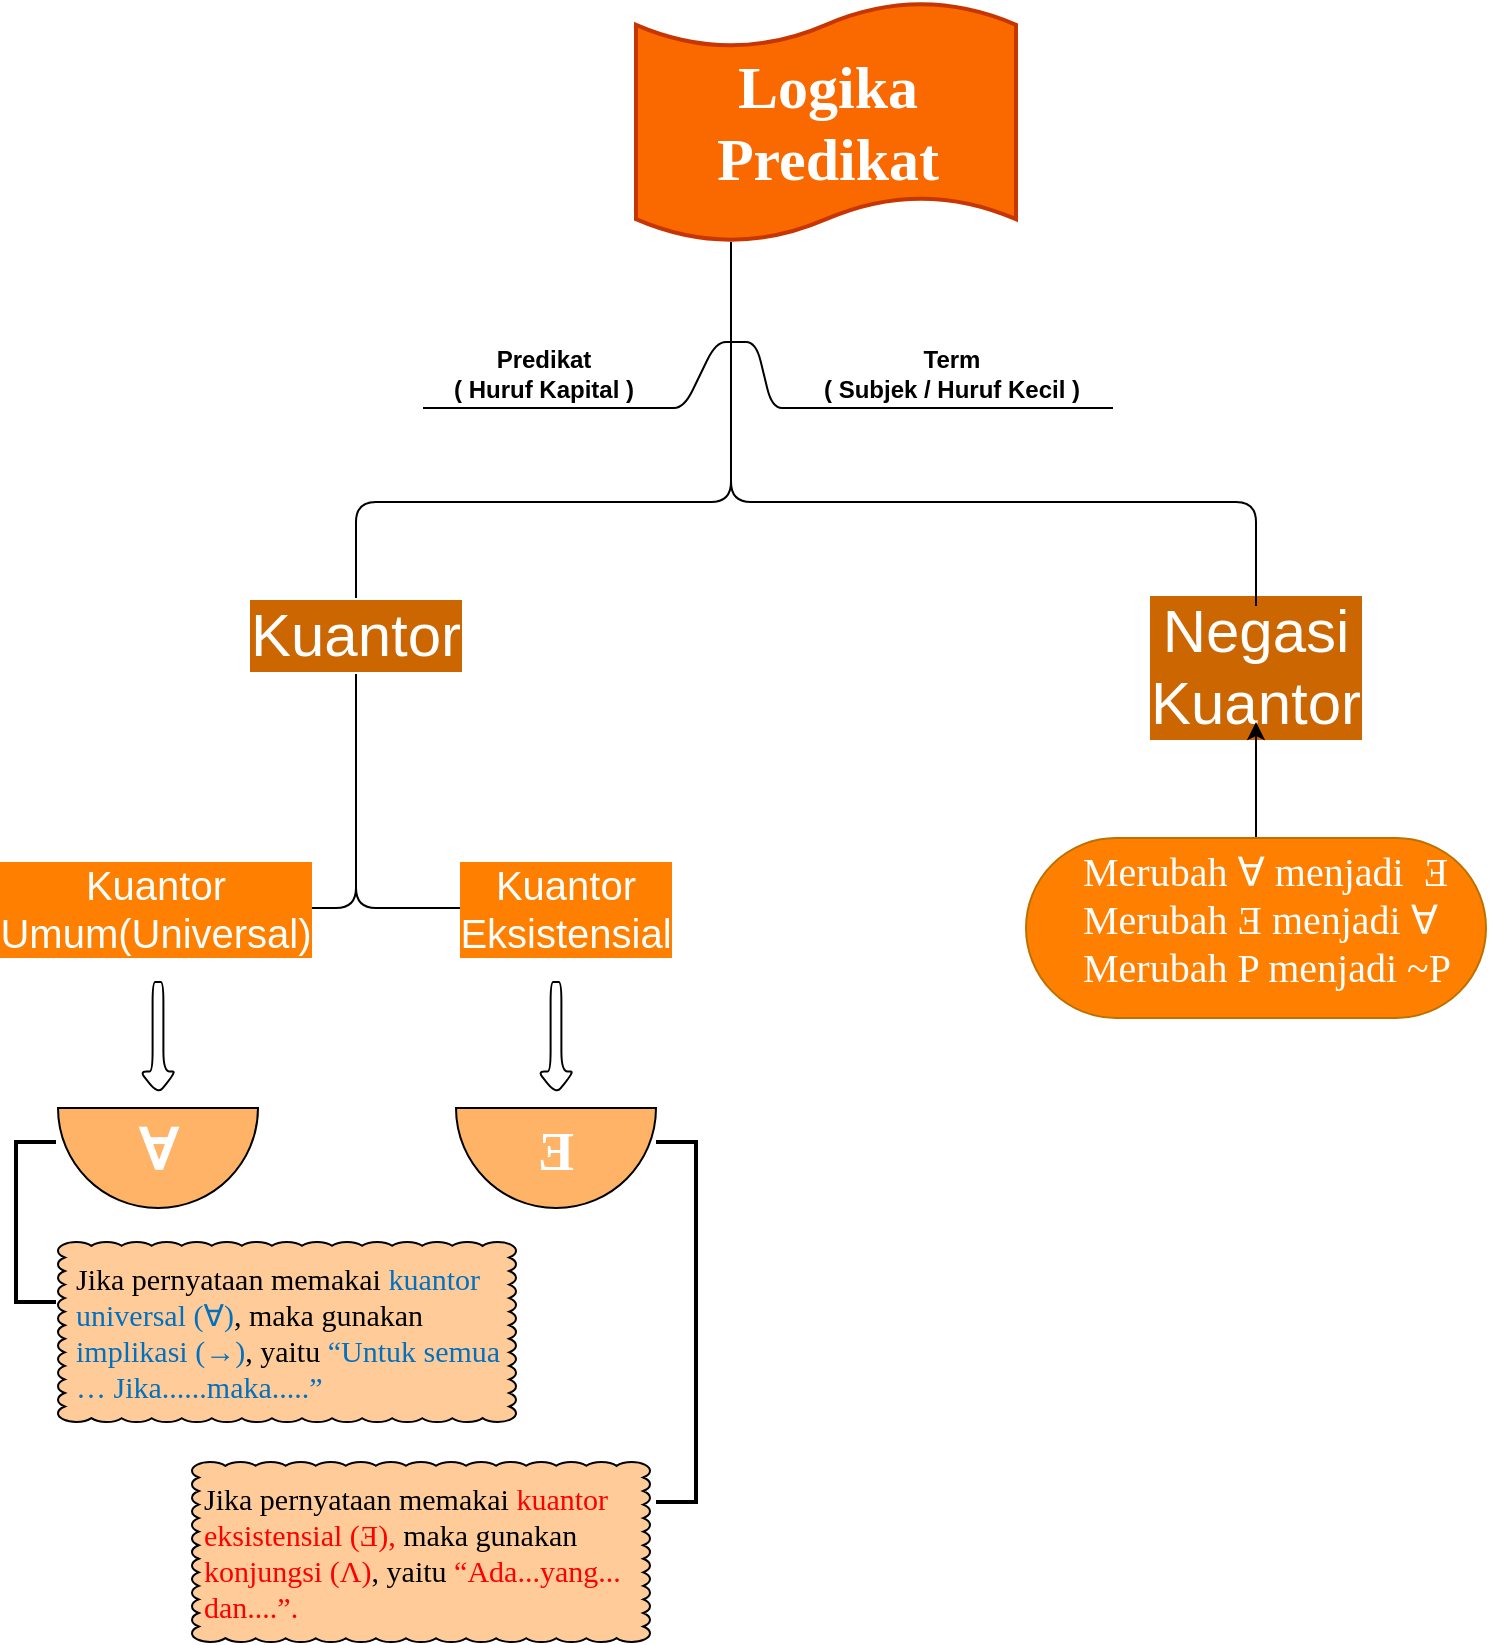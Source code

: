 <mxfile version="15.7.1" type="github">
  <diagram id="ovnJkAI09GQuxPzjt7Gd" name="Halaman-1">
    <mxGraphModel dx="868" dy="527" grid="1" gridSize="10" guides="1" tooltips="1" connect="1" arrows="1" fold="1" page="1" pageScale="1" pageWidth="827" pageHeight="1169" math="0" shadow="0">
      <root>
        <mxCell id="0" />
        <mxCell id="1" parent="0" />
        <mxCell id="8r-zVtJabxCACw0IBOyv-13" value="" style="verticalLabelPosition=bottom;verticalAlign=top;html=1;shape=mxgraph.basic.half_circle;rounded=1;fontColor=#000000;strokeColor=default;fillColor=#FFB366;" parent="1" vertex="1">
          <mxGeometry x="31" y="583" width="100" height="50" as="geometry" />
        </mxCell>
        <mxCell id="fEQRCy_0V1r709Os7ZMC-23" value="" style="shape=tape;whiteSpace=wrap;html=1;strokeWidth=2;size=0.19;labelBackgroundColor=#FF0000;labelBorderColor=none;fontSize=30;fillColor=#fa6800;strokeColor=#C73500;fontColor=#000000;rounded=1;" parent="1" vertex="1">
          <mxGeometry x="320" y="30" width="190" height="120" as="geometry" />
        </mxCell>
        <mxCell id="fEQRCy_0V1r709Os7ZMC-5" value="&lt;h1 style=&quot;font-size: 30px&quot;&gt;&lt;p style=&quot;margin-top: 0pt ; margin-bottom: 0pt ; margin-left: 0in ; text-align: center ; direction: ltr ; unicode-bidi: embed ; word-break: normal ; font-size: 30px&quot;&gt;&lt;font face=&quot;Bahnschrift Condensed&quot; style=&quot;font-size: 30px&quot;&gt;&lt;span style=&quot;font-size: 30px&quot;&gt;Logika Predikat&lt;/span&gt;&lt;/font&gt;&lt;/p&gt;&lt;/h1&gt;" style="text;html=1;strokeColor=none;fillColor=none;spacing=5;spacingTop=-20;whiteSpace=wrap;overflow=hidden;labelBackgroundColor=none;fontColor=#FFFFFF;fontSize=30;labelBorderColor=none;glass=0;shadow=0;rounded=1;" parent="1" vertex="1">
          <mxGeometry x="352" y="45" width="126" height="90" as="geometry" />
        </mxCell>
        <mxCell id="fEQRCy_0V1r709Os7ZMC-24" value="Kuantor" style="whiteSpace=wrap;align=center;verticalAlign=middle;treeFolding=1;treeMoving=1;newEdgeStyle={&quot;edgeStyle&quot;:&quot;elbowEdgeStyle&quot;,&quot;startArrow&quot;:&quot;none&quot;,&quot;endArrow&quot;:&quot;none&quot;};shadow=0;glass=0;labelBackgroundColor=#CC6600;labelBorderColor=none;fontSize=30;fontColor=#FFFFFF;fillColor=none;spacingTop=0;spacing=2;html=1;horizontal=1;strokeColor=none;rounded=1;" parent="1" vertex="1">
          <mxGeometry x="125" y="316" width="110" height="60" as="geometry" />
        </mxCell>
        <mxCell id="fEQRCy_0V1r709Os7ZMC-25" value="" style="edgeStyle=elbowEdgeStyle;elbow=vertical;startArrow=none;endArrow=none;fontSize=30;fontColor=#FFFFFF;exitX=0.25;exitY=1;exitDx=0;exitDy=0;exitPerimeter=0;" parent="1" source="fEQRCy_0V1r709Os7ZMC-23" edge="1">
          <mxGeometry relative="1" as="geometry">
            <mxPoint x="419.94" y="249" as="sourcePoint" />
            <mxPoint x="180" y="328" as="targetPoint" />
            <Array as="points">
              <mxPoint x="280" y="280" />
              <mxPoint x="180" y="318" />
              <mxPoint x="160" y="284" />
              <mxPoint x="270" y="284" />
            </Array>
          </mxGeometry>
        </mxCell>
        <mxCell id="fEQRCy_0V1r709Os7ZMC-30" value="Negasi Kuantor" style="whiteSpace=wrap;html=1;align=center;verticalAlign=middle;treeFolding=1;treeMoving=1;newEdgeStyle={&quot;edgeStyle&quot;:&quot;elbowEdgeStyle&quot;,&quot;startArrow&quot;:&quot;none&quot;,&quot;endArrow&quot;:&quot;none&quot;};shadow=0;glass=0;labelBackgroundColor=#CC6600;labelBorderColor=none;fontSize=30;fontColor=#FFFFFF;fillColor=none;strokeColor=none;rounded=1;" parent="1" vertex="1">
          <mxGeometry x="580" y="332" width="100" height="60" as="geometry" />
        </mxCell>
        <mxCell id="fEQRCy_0V1r709Os7ZMC-31" value="" style="edgeStyle=elbowEdgeStyle;elbow=vertical;startArrow=none;endArrow=none;fontSize=30;fontColor=#FFFFFF;exitX=0.25;exitY=1;exitDx=0;exitDy=0;exitPerimeter=0;entryX=0.5;entryY=0;entryDx=0;entryDy=0;" parent="1" target="fEQRCy_0V1r709Os7ZMC-30" edge="1">
          <mxGeometry relative="1" as="geometry">
            <mxPoint x="367.5" y="180" as="sourcePoint" />
            <mxPoint x="630" y="320" as="targetPoint" />
            <Array as="points">
              <mxPoint x="500" y="280" />
            </Array>
          </mxGeometry>
        </mxCell>
        <mxCell id="fEQRCy_0V1r709Os7ZMC-32" value="" style="edgeStyle=orthogonalEdgeStyle;startArrow=none;endArrow=none;targetPortConstraint=eastwest;sourcePortConstraint=northsouth;fontSize=30;fontColor=#FFFFFF;" parent="1" source="fEQRCy_0V1r709Os7ZMC-24" target="fEQRCy_0V1r709Os7ZMC-34" edge="1">
          <mxGeometry relative="1" as="geometry">
            <mxPoint x="115" y="280" as="sourcePoint" />
          </mxGeometry>
        </mxCell>
        <mxCell id="fEQRCy_0V1r709Os7ZMC-33" value="" style="edgeStyle=orthogonalEdgeStyle;startArrow=none;endArrow=none;targetPortConstraint=eastwest;sourcePortConstraint=northsouth;fontSize=30;fontColor=#FFFFFF;exitX=0.5;exitY=0.833;exitDx=0;exitDy=0;exitPerimeter=0;" parent="1" source="fEQRCy_0V1r709Os7ZMC-24" target="fEQRCy_0V1r709Os7ZMC-35" edge="1">
          <mxGeometry relative="1" as="geometry">
            <mxPoint x="115" y="260" as="sourcePoint" />
          </mxGeometry>
        </mxCell>
        <mxCell id="fEQRCy_0V1r709Os7ZMC-34" value="Kuantor Umum(Universal)" style="whiteSpace=wrap;html=1;align=center;verticalAlign=middle;treeFolding=1;treeMoving=1;shadow=0;glass=0;labelBackgroundColor=#FF8000;labelBorderColor=none;fontSize=20;fontColor=#FFFFFF;fillColor=none;strokeColor=none;rounded=1;" parent="1" vertex="1">
          <mxGeometry x="10" y="453" width="140" height="60" as="geometry" />
        </mxCell>
        <mxCell id="fEQRCy_0V1r709Os7ZMC-35" value="Kuantor&lt;br style=&quot;font-size: 20px&quot;&gt;Eksistensial" style="whiteSpace=wrap;html=1;align=center;verticalAlign=middle;treeFolding=1;treeMoving=1;shadow=0;glass=0;labelBackgroundColor=#FF8000;labelBorderColor=none;fontSize=20;fontColor=#FFFFFF;fillColor=none;strokeColor=none;spacingTop=0;rounded=1;" parent="1" vertex="1">
          <mxGeometry x="235" y="453" width="100" height="60" as="geometry" />
        </mxCell>
        <mxCell id="fEQRCy_0V1r709Os7ZMC-38" value="" style="edgeStyle=orthogonalEdgeStyle;orthogonalLoop=1;jettySize=auto;html=1;fontSize=20;fontColor=#FFFFFF;exitX=0.5;exitY=0;exitDx=0;exitDy=0;entryX=0.5;entryY=0.967;entryDx=0;entryDy=0;entryPerimeter=0;" parent="1" source="fEQRCy_0V1r709Os7ZMC-36" target="fEQRCy_0V1r709Os7ZMC-30" edge="1">
          <mxGeometry relative="1" as="geometry">
            <mxPoint x="630" y="400" as="targetPoint" />
            <Array as="points" />
            <mxPoint x="620" y="536" as="sourcePoint" />
          </mxGeometry>
        </mxCell>
        <mxCell id="fEQRCy_0V1r709Os7ZMC-36" value="&lt;div style=&quot;margin-top: 0pt ; margin-bottom: 0pt ; margin-left: 0.5in ; text-indent: -0.5in ; text-align: left ; direction: ltr ; unicode-bidi: embed ; word-break: normal&quot;&gt;&lt;font style=&quot;font-size: 20px&quot; color=&quot;#ffffff&quot;&gt;&lt;span style=&quot;font-family: &amp;#34;bahnschrift semibold condensed&amp;#34;&quot;&gt;Merubah&lt;/span&gt;&lt;span style=&quot;font-family: &amp;#34;bahnschrift semibold condensed&amp;#34;&quot;&gt; &lt;/span&gt;&lt;span style=&quot;font-family: &amp;#34;bahnschrift semibold condensed&amp;#34;&quot;&gt;∀&lt;/span&gt;&lt;span style=&quot;font-family: &amp;#34;bahnschrift semibold condensed&amp;#34;&quot;&gt; &lt;/span&gt;&lt;span style=&quot;font-family: &amp;#34;bahnschrift semibold condensed&amp;#34;&quot;&gt;menjadi&lt;/span&gt;&lt;span style=&quot;font-family: &amp;#34;bahnschrift semibold condensed&amp;#34;&quot;&gt;&amp;nbsp; &lt;/span&gt;&lt;span style=&quot;font-family: &amp;#34;bahnschrift semibold condensed&amp;#34;&quot;&gt;Ǝ&lt;/span&gt;&lt;/font&gt;&lt;/div&gt;&lt;div style=&quot;margin-top: 0pt ; margin-bottom: 0pt ; margin-left: 0.5in ; text-indent: -0.5in ; text-align: left ; direction: ltr ; unicode-bidi: embed ; word-break: normal&quot;&gt;&lt;font color=&quot;#ffffff&quot;&gt;&lt;span style=&quot;text-indent: -0.5in ; font-family: &amp;#34;bahnschrift semibold condensed&amp;#34;&quot;&gt;Merubah&lt;/span&gt;&lt;span style=&quot;text-indent: -0.5in ; font-family: &amp;#34;bahnschrift semibold condensed&amp;#34;&quot;&gt; &lt;/span&gt;&lt;span style=&quot;text-indent: -0.5in ; font-family: &amp;#34;bahnschrift semibold condensed&amp;#34;&quot;&gt;Ǝ &lt;/span&gt;&lt;span style=&quot;text-indent: -0.5in ; font-family: &amp;#34;bahnschrift semibold condensed&amp;#34;&quot;&gt;menjadi&lt;/span&gt;&lt;span style=&quot;text-indent: -0.5in ; font-family: &amp;#34;bahnschrift semibold condensed&amp;#34;&quot;&gt; &lt;/span&gt;&lt;span style=&quot;text-indent: -0.5in ; font-family: &amp;#34;bahnschrift semibold condensed&amp;#34;&quot;&gt;∀&lt;/span&gt;&lt;/font&gt;&lt;/div&gt;&lt;font color=&quot;#ffffff&quot;&gt;&lt;span style=&quot;text-align: left ; text-indent: -0.5in ; font-family: &amp;#34;bahnschrift semibold condensed&amp;#34;&quot;&gt;Merubah&amp;nbsp;P&lt;/span&gt;&lt;span style=&quot;text-align: left ; text-indent: -0.5in ; font-family: &amp;#34;bahnschrift semibold condensed&amp;#34;&quot;&gt; &lt;/span&gt;&lt;span style=&quot;text-align: left ; text-indent: -0.5in ; font-family: &amp;#34;bahnschrift semibold condensed&amp;#34;&quot;&gt;menjadi&lt;/span&gt;&lt;span style=&quot;text-align: left ; text-indent: -0.5in ; font-family: &amp;#34;bahnschrift semibold condensed&amp;#34;&quot;&gt; &lt;/span&gt;&lt;span style=&quot;text-align: left ; text-indent: -0.5in ; font-family: &amp;#34;bahnschrift semibold condensed&amp;#34;&quot;&gt;~P&lt;/span&gt;&lt;/font&gt;" style="whiteSpace=wrap;html=1;arcSize=50;align=center;verticalAlign=middle;strokeWidth=1;autosize=1;spacing=0;treeFolding=1;treeMoving=1;newEdgeStyle={&quot;edgeStyle&quot;:&quot;entityRelationEdgeStyle&quot;,&quot;startArrow&quot;:&quot;none&quot;,&quot;endArrow&quot;:&quot;none&quot;,&quot;segment&quot;:10,&quot;curved&quot;:1};shadow=0;glass=0;labelBackgroundColor=none;labelBorderColor=none;fontSize=20;fillColor=#FF8000;spacingBottom=11;spacingLeft=11;strokeColor=#BD7000;fontColor=#000000;rounded=1;" parent="1" vertex="1">
          <mxGeometry x="515" y="448" width="230" height="90" as="geometry" />
        </mxCell>
        <mxCell id="8r-zVtJabxCACw0IBOyv-3" value="&lt;b&gt;Term &lt;br&gt;( Subjek / Huruf Kecil )&lt;/b&gt;" style="whiteSpace=wrap;html=1;shape=partialRectangle;top=0;left=0;bottom=1;right=0;points=[[0,1],[1,1]];fillColor=none;align=center;verticalAlign=bottom;routingCenterY=0.5;snapToPoint=1;recursiveResize=0;autosize=1;treeFolding=1;treeMoving=1;newEdgeStyle={&quot;edgeStyle&quot;:&quot;entityRelationEdgeStyle&quot;,&quot;startArrow&quot;:&quot;none&quot;,&quot;endArrow&quot;:&quot;none&quot;,&quot;segment&quot;:10,&quot;curved&quot;:1};rounded=1;" parent="1" vertex="1">
          <mxGeometry x="398" y="203" width="160" height="30" as="geometry" />
        </mxCell>
        <mxCell id="8r-zVtJabxCACw0IBOyv-4" value="" style="edgeStyle=entityRelationEdgeStyle;startArrow=none;endArrow=none;segment=10;entryX=0;entryY=1;entryDx=0;entryDy=0;" parent="1" target="8r-zVtJabxCACw0IBOyv-3" edge="1">
          <mxGeometry relative="1" as="geometry">
            <mxPoint x="370" y="200" as="sourcePoint" />
            <mxPoint x="390" y="210" as="targetPoint" />
          </mxGeometry>
        </mxCell>
        <mxCell id="8r-zVtJabxCACw0IBOyv-5" value="&lt;b&gt;Predikat &lt;br&gt;( Huruf Kapital )&lt;/b&gt;" style="whiteSpace=wrap;html=1;shape=partialRectangle;top=0;left=0;bottom=1;right=0;points=[[0,1],[1,1]];fillColor=none;align=center;verticalAlign=bottom;routingCenterY=0.5;snapToPoint=1;recursiveResize=0;autosize=1;treeFolding=1;treeMoving=1;newEdgeStyle={&quot;edgeStyle&quot;:&quot;entityRelationEdgeStyle&quot;,&quot;startArrow&quot;:&quot;none&quot;,&quot;endArrow&quot;:&quot;none&quot;,&quot;segment&quot;:10,&quot;curved&quot;:1};rounded=1;" parent="1" vertex="1">
          <mxGeometry x="214" y="196" width="120" height="37" as="geometry" />
        </mxCell>
        <mxCell id="8r-zVtJabxCACw0IBOyv-6" value="" style="edgeStyle=entityRelationEdgeStyle;startArrow=none;endArrow=none;segment=10;exitX=1;exitY=1;exitDx=0;exitDy=0;" parent="1" source="8r-zVtJabxCACw0IBOyv-5" edge="1">
          <mxGeometry relative="1" as="geometry">
            <mxPoint x="335" y="220" as="sourcePoint" />
            <mxPoint x="370" y="200" as="targetPoint" />
          </mxGeometry>
        </mxCell>
        <mxCell id="8r-zVtJabxCACw0IBOyv-10" value="" style="shape=singleArrow;direction=south;whiteSpace=wrap;html=1;rounded=1;fontColor=#FFFFFF;fillColor=none;" parent="1" vertex="1">
          <mxGeometry x="72" y="520" width="18" height="56" as="geometry" />
        </mxCell>
        <mxCell id="8r-zVtJabxCACw0IBOyv-12" value="&lt;span style=&quot;font-family: &amp;quot;bahnschrift semibold condensed&amp;quot;; font-size: 28px; text-align: left; text-indent: -48px;&quot;&gt;&lt;b style=&quot;line-height: 2; font-size: 28px;&quot;&gt;∀&lt;/b&gt;&lt;/span&gt;" style="text;html=1;strokeColor=none;fillColor=none;align=center;verticalAlign=middle;whiteSpace=wrap;rounded=0;fontColor=#FFFFFF;fontSize=28;" parent="1" vertex="1">
          <mxGeometry x="51" y="589" width="60" height="30" as="geometry" />
        </mxCell>
        <mxCell id="8r-zVtJabxCACw0IBOyv-14" value="" style="shape=singleArrow;direction=south;whiteSpace=wrap;html=1;rounded=1;fontColor=#FFFFFF;fillColor=none;" parent="1" vertex="1">
          <mxGeometry x="271" y="520" width="18" height="56" as="geometry" />
        </mxCell>
        <mxCell id="8r-zVtJabxCACw0IBOyv-15" value="" style="verticalLabelPosition=bottom;verticalAlign=top;html=1;shape=mxgraph.basic.half_circle;rounded=1;fontColor=#000000;strokeColor=default;fillColor=#FFB366;" parent="1" vertex="1">
          <mxGeometry x="230" y="583" width="100" height="50" as="geometry" />
        </mxCell>
        <mxCell id="8r-zVtJabxCACw0IBOyv-16" value="&lt;span style=&quot;text-align: left; text-indent: -48px;&quot;&gt;&lt;b&gt;&lt;font style=&quot;font-size: 27px&quot;&gt;Ǝ&lt;/font&gt;&lt;/b&gt;&lt;/span&gt;" style="text;html=1;strokeColor=none;fillColor=none;align=center;verticalAlign=middle;whiteSpace=wrap;rounded=0;fontColor=#FFFFFF;fontSize=28;fontFamily=Times New Roman;" parent="1" vertex="1">
          <mxGeometry x="250" y="589" width="60" height="30" as="geometry" />
        </mxCell>
        <mxCell id="8r-zVtJabxCACw0IBOyv-17" value="" style="whiteSpace=wrap;html=1;shape=mxgraph.basic.cloud_rect;rounded=1;fontFamily=Helvetica;fontSize=27;fontColor=#FFFFFF;strokeColor=default;fillColor=#FFCC99;" parent="1" vertex="1">
          <mxGeometry x="31" y="650" width="229" height="90" as="geometry" />
        </mxCell>
        <mxCell id="8r-zVtJabxCACw0IBOyv-18" value="&lt;p style=&quot;margin-top: 0pt ; margin-bottom: 0pt ; margin-left: 0in ; direction: ltr ; unicode-bidi: embed ; word-break: normal ; font-size: 15px&quot;&gt;&lt;font style=&quot;font-size: 15px&quot;&gt;&lt;span style=&quot;font-family: &amp;#34;bahnschrift semibold condensed&amp;#34; ; color: black&quot;&gt;Jika pernyataan memakai &lt;/span&gt;&lt;span style=&quot;font-family: &amp;#34;bahnschrift semibold condensed&amp;#34; ; color: rgb(0 , 112 , 192)&quot;&gt;kuantor universal (∀)&lt;/span&gt;&lt;span style=&quot;font-family: &amp;#34;bahnschrift semibold condensed&amp;#34; ; color: black&quot;&gt;,&amp;nbsp;&lt;/span&gt;&lt;/font&gt;&lt;font style=&quot;font-size: 15px&quot;&gt;&lt;span style=&quot;font-family: &amp;#34;bahnschrift semibold condensed&amp;#34; ; color: black&quot;&gt;maka gunakan &lt;/span&gt;&lt;span style=&quot;font-family: &amp;#34;bahnschrift semibold condensed&amp;#34; ; color: rgb(0 , 112 , 192)&quot;&gt;implikasi (→)&lt;/span&gt;&lt;span style=&quot;font-family: &amp;#34;bahnschrift semibold condensed&amp;#34; ; color: black&quot;&gt;,&amp;nbsp;&lt;/span&gt;&lt;/font&gt;&lt;span style=&quot;color: black ; font-family: &amp;#34;bahnschrift semibold condensed&amp;#34;&quot;&gt;yaitu&amp;nbsp;&lt;/span&gt;&lt;span style=&quot;font-family: &amp;#34;bahnschrift semibold condensed&amp;#34; ; color: rgb(0 , 112 , 192)&quot;&gt;“&lt;/span&gt;&lt;span style=&quot;font-family: &amp;#34;bahnschrift semibold condensed&amp;#34; ; color: rgb(0 , 112 , 192)&quot;&gt;Untuk&lt;/span&gt;&lt;span style=&quot;font-family: &amp;#34;bahnschrift semibold condensed&amp;#34; ; color: rgb(0 , 112 , 192)&quot;&gt; &lt;/span&gt;&lt;span style=&quot;font-family: &amp;#34;bahnschrift semibold condensed&amp;#34; ; color: rgb(0 , 112 , 192)&quot;&gt;semua&lt;/span&gt;&lt;span style=&quot;font-family: &amp;#34;bahnschrift semibold condensed&amp;#34; ; color: rgb(0 , 112 , 192)&quot;&gt; … &lt;/span&gt;&lt;span style=&quot;font-family: &amp;#34;bahnschrift semibold condensed&amp;#34; ; color: rgb(0 , 112 , 192)&quot;&gt;Jika......maka.....”&lt;/span&gt;&lt;/p&gt;" style="text;html=1;strokeColor=none;fillColor=none;align=left;verticalAlign=middle;whiteSpace=wrap;rounded=0;fontFamily=Helvetica;fontSize=27;fontColor=#FFFFFF;rotation=0;" parent="1" vertex="1">
          <mxGeometry x="37.5" y="660" width="219.5" height="70" as="geometry" />
        </mxCell>
        <mxCell id="8r-zVtJabxCACw0IBOyv-25" value="" style="strokeWidth=2;html=1;shape=mxgraph.flowchart.annotation_1;align=left;pointerEvents=1;rounded=1;fontFamily=Helvetica;fontSize=8;fontColor=#FFFFFF;fillColor=#FFCC99;gradientColor=none;" parent="1" vertex="1">
          <mxGeometry x="10" y="600" width="20" height="80" as="geometry" />
        </mxCell>
        <mxCell id="8r-zVtJabxCACw0IBOyv-26" value="" style="strokeWidth=2;html=1;shape=mxgraph.flowchart.annotation_1;align=left;pointerEvents=1;rounded=1;fontFamily=Helvetica;fontSize=8;fontColor=#FFFFFF;fillColor=#FFCC99;gradientColor=none;direction=west;" parent="1" vertex="1">
          <mxGeometry x="330" y="600" width="20" height="180" as="geometry" />
        </mxCell>
        <mxCell id="8r-zVtJabxCACw0IBOyv-27" value="" style="whiteSpace=wrap;html=1;shape=mxgraph.basic.cloud_rect;rounded=1;fontFamily=Helvetica;fontSize=27;fontColor=#FFFFFF;strokeColor=default;fillColor=#FFCC99;" parent="1" vertex="1">
          <mxGeometry x="98" y="760" width="229" height="90" as="geometry" />
        </mxCell>
        <mxCell id="8r-zVtJabxCACw0IBOyv-28" value="&lt;p style=&quot;margin-top: 0pt ; margin-bottom: 0pt ; margin-left: 0in ; direction: ltr ; unicode-bidi: embed ; word-break: normal ; font-size: 15px&quot;&gt;&lt;span style=&quot;font-family: &amp;#34;bahnschrift semibold condensed&amp;#34; ; color: black&quot;&gt;Jika pernyataan memakai &lt;/span&gt;&lt;font color=&quot;#ff0000&quot;&gt;&lt;span style=&quot;font-family: &amp;#34;bahnschrift semibold condensed&amp;#34;&quot;&gt;kuantor eksistensial (Ǝ)&lt;/span&gt;&lt;span style=&quot;font-family: &amp;#34;bahnschrift semibold condensed&amp;#34;&quot;&gt;, &lt;/span&gt;&lt;/font&gt;&lt;span style=&quot;font-family: &amp;#34;bahnschrift semibold condensed&amp;#34; ; color: black&quot;&gt;maka gunakan &lt;/span&gt;&lt;span style=&quot;font-family: &amp;#34;bahnschrift semibold condensed&amp;#34;&quot;&gt;&lt;font color=&quot;#ff0000&quot;&gt;konjungsi (Λ)&lt;/font&gt;&lt;/span&gt;&lt;span style=&quot;font-family: &amp;#34;bahnschrift semibold condensed&amp;#34; ; color: black&quot;&gt;, yaitu&lt;/span&gt;&lt;font color=&quot;#ff0000&quot;&gt;&lt;span style=&quot;font-family: &amp;#34;bahnschrift semibold condensed&amp;#34;&quot;&gt;&amp;nbsp;&lt;/span&gt;&lt;span style=&quot;font-family: &amp;#34;bahnschrift semibold condensed&amp;#34;&quot;&gt;“Ada...yang... dan....”.&lt;/span&gt;&lt;/font&gt;&lt;/p&gt;" style="text;html=1;strokeColor=none;fillColor=none;align=left;verticalAlign=middle;whiteSpace=wrap;rounded=0;fontFamily=Helvetica;fontSize=8;fontColor=#FFFFFF;" parent="1" vertex="1">
          <mxGeometry x="101.5" y="765" width="222" height="80" as="geometry" />
        </mxCell>
      </root>
    </mxGraphModel>
  </diagram>
</mxfile>
